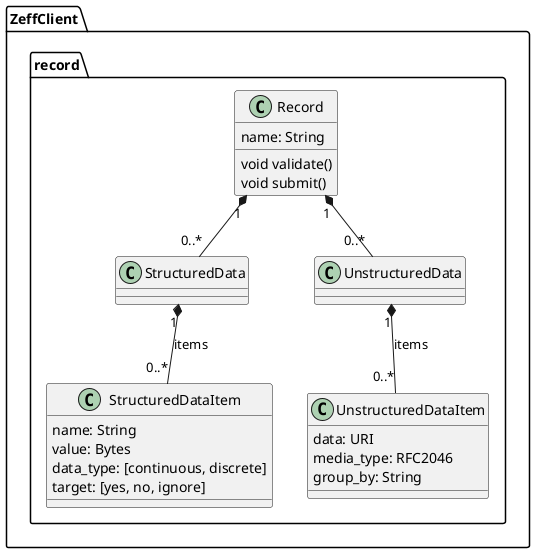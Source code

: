 @startuml

namespace ZeffClient.record {
	class Record {
		name: String
		void validate()
		void submit()
	}
	Record "1" *-- "0..*" StructuredData
	Record "1" *-- "0..*" UnstructuredData

	class StructuredData {
	}
	StructuredData "1" *-- "0..*" StructuredDataItem : items

	class StructuredDataItem {
		name: String
		value: Bytes
		data_type: [continuous, discrete]
		target: [yes, no, ignore]
	}


	class UnstructuredData {
	}
	UnstructuredData "1" *-- "0..*" UnstructuredDataItem : items

	class UnstructuredDataItem {
		data: URI
		media_type: RFC2046
		group_by: String
	}
}

@enduml
